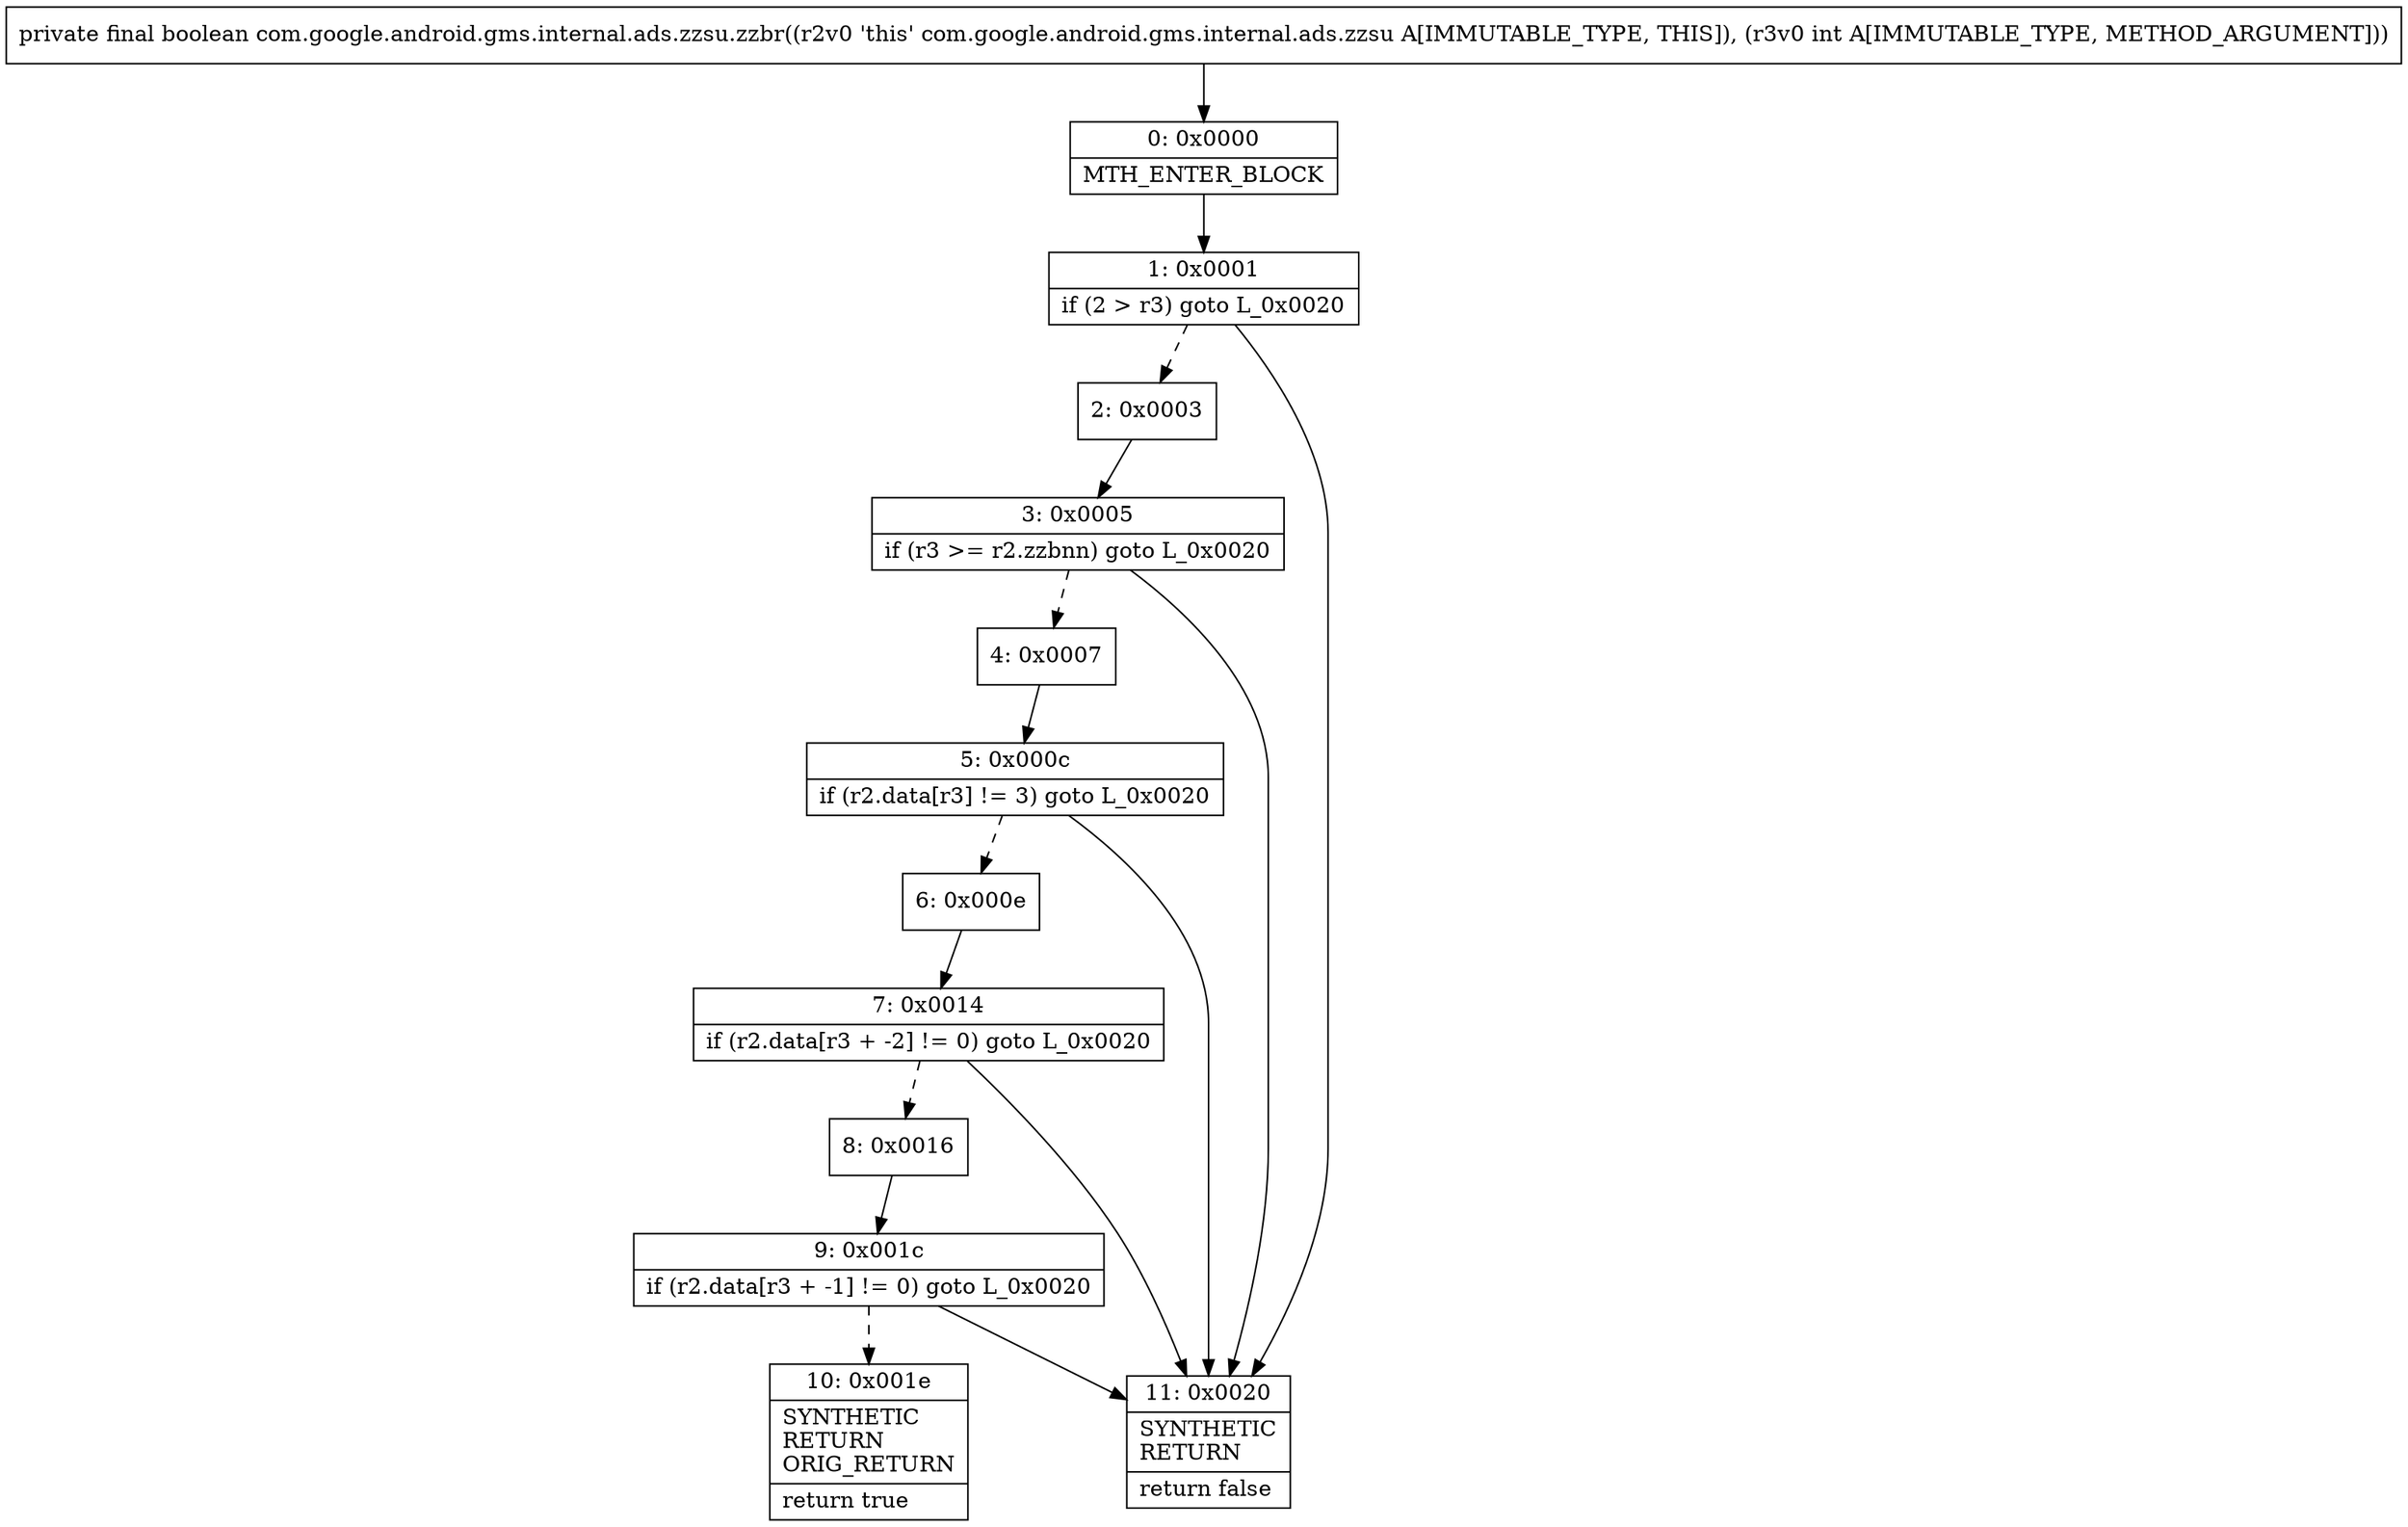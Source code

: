 digraph "CFG forcom.google.android.gms.internal.ads.zzsu.zzbr(I)Z" {
Node_0 [shape=record,label="{0\:\ 0x0000|MTH_ENTER_BLOCK\l}"];
Node_1 [shape=record,label="{1\:\ 0x0001|if (2 \> r3) goto L_0x0020\l}"];
Node_2 [shape=record,label="{2\:\ 0x0003}"];
Node_3 [shape=record,label="{3\:\ 0x0005|if (r3 \>= r2.zzbnn) goto L_0x0020\l}"];
Node_4 [shape=record,label="{4\:\ 0x0007}"];
Node_5 [shape=record,label="{5\:\ 0x000c|if (r2.data[r3] != 3) goto L_0x0020\l}"];
Node_6 [shape=record,label="{6\:\ 0x000e}"];
Node_7 [shape=record,label="{7\:\ 0x0014|if (r2.data[r3 + \-2] != 0) goto L_0x0020\l}"];
Node_8 [shape=record,label="{8\:\ 0x0016}"];
Node_9 [shape=record,label="{9\:\ 0x001c|if (r2.data[r3 + \-1] != 0) goto L_0x0020\l}"];
Node_10 [shape=record,label="{10\:\ 0x001e|SYNTHETIC\lRETURN\lORIG_RETURN\l|return true\l}"];
Node_11 [shape=record,label="{11\:\ 0x0020|SYNTHETIC\lRETURN\l|return false\l}"];
MethodNode[shape=record,label="{private final boolean com.google.android.gms.internal.ads.zzsu.zzbr((r2v0 'this' com.google.android.gms.internal.ads.zzsu A[IMMUTABLE_TYPE, THIS]), (r3v0 int A[IMMUTABLE_TYPE, METHOD_ARGUMENT])) }"];
MethodNode -> Node_0;
Node_0 -> Node_1;
Node_1 -> Node_2[style=dashed];
Node_1 -> Node_11;
Node_2 -> Node_3;
Node_3 -> Node_4[style=dashed];
Node_3 -> Node_11;
Node_4 -> Node_5;
Node_5 -> Node_6[style=dashed];
Node_5 -> Node_11;
Node_6 -> Node_7;
Node_7 -> Node_8[style=dashed];
Node_7 -> Node_11;
Node_8 -> Node_9;
Node_9 -> Node_10[style=dashed];
Node_9 -> Node_11;
}

